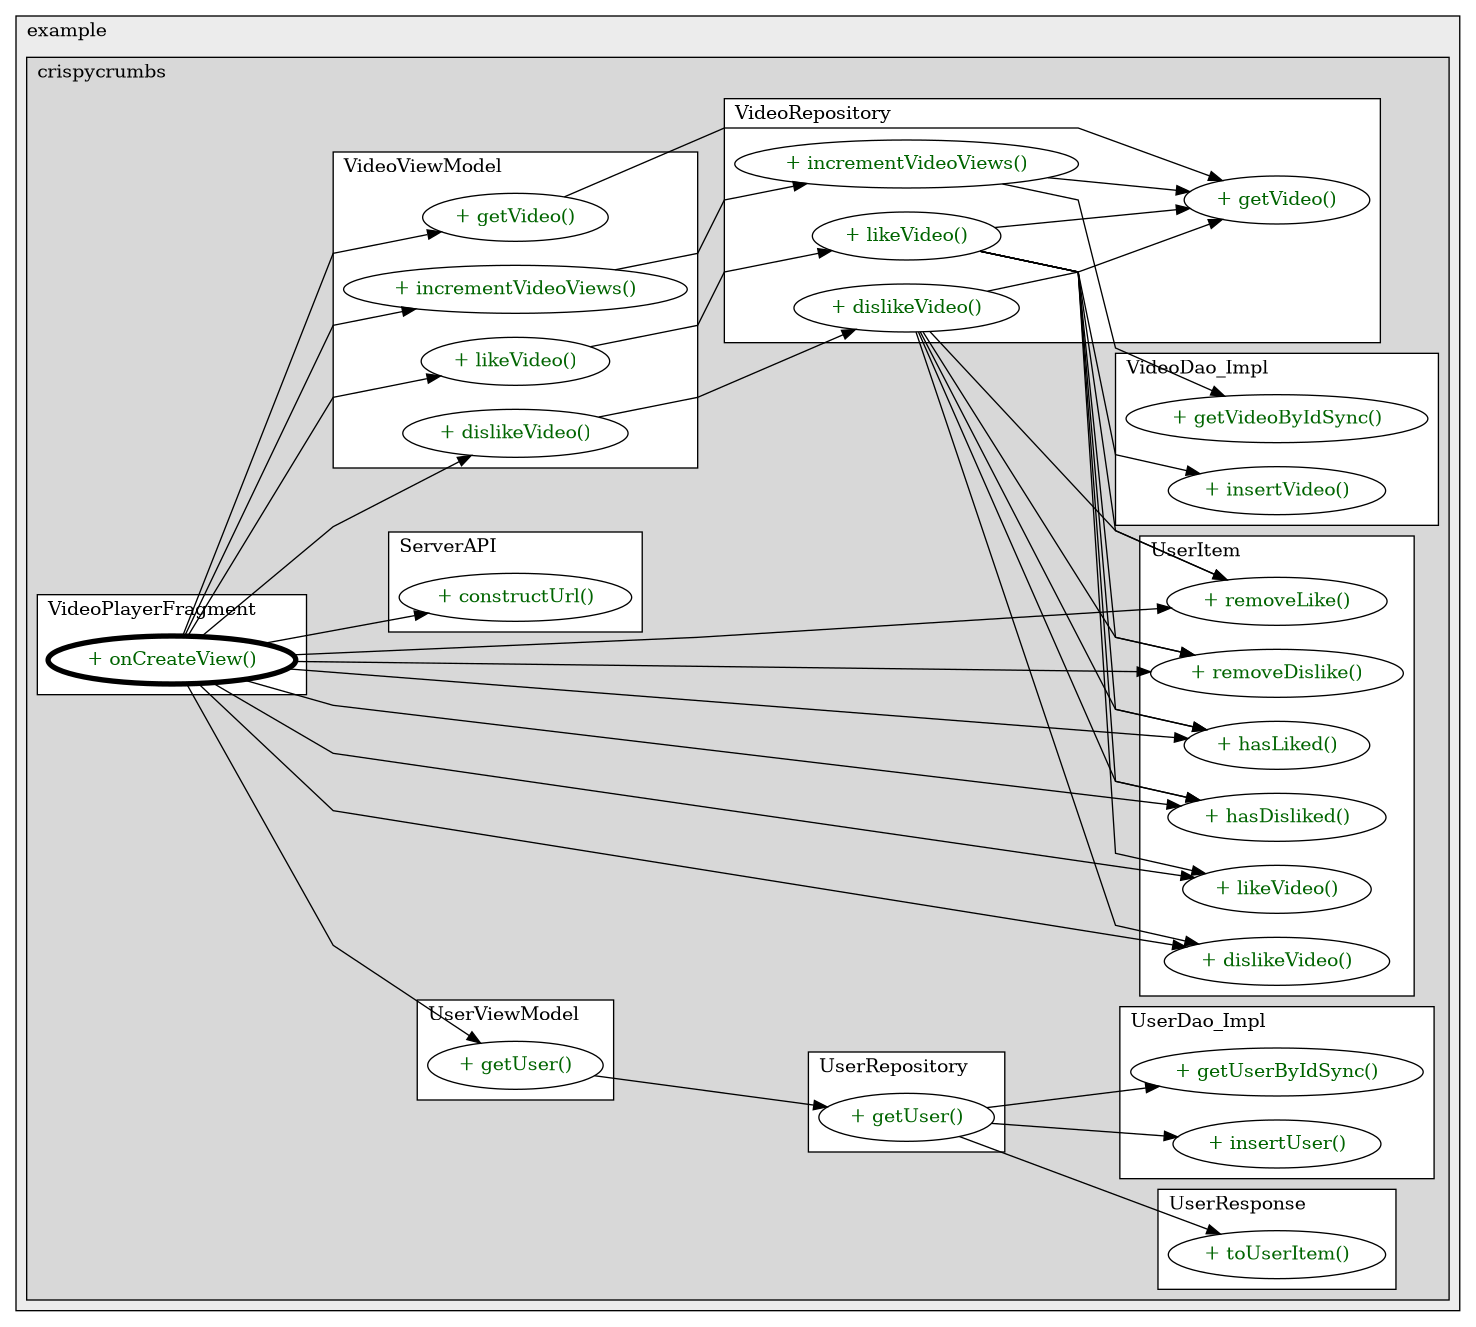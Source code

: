 @startuml

/' diagram meta data start
config=CallConfiguration;
{
  "rootMethod": "com.example.crispycrumbs.view.VideoPlayerFragment#onCreateView(LayoutInflater,ViewGroup,Bundle)",
  "projectClassification": {
    "searchMode": "OpenProject", // OpenProject, AllProjects
    "includedProjects": "",
    "pathEndKeywords": "*.impl",
    "isClientPath": "",
    "isClientName": "",
    "isTestPath": "",
    "isTestName": "",
    "isMappingPath": "",
    "isMappingName": "",
    "isDataAccessPath": "",
    "isDataAccessName": "",
    "isDataStructurePath": "",
    "isDataStructureName": "",
    "isInterfaceStructuresPath": "",
    "isInterfaceStructuresName": "",
    "isEntryPointPath": "",
    "isEntryPointName": "",
    "treatFinalFieldsAsMandatory": false
  },
  "graphRestriction": {
    "classPackageExcludeFilter": "",
    "classPackageIncludeFilter": "com.example.crispycrumbs.*",
    "classNameExcludeFilter": "",
    "classNameIncludeFilter": "",
    "methodNameExcludeFilter": "",
    "methodNameIncludeFilter": "",
    "removeByInheritance": "", // inheritance/annotation based filtering is done in a second step
    "removeByAnnotation": "",
    "removeByClassPackage": "", // cleanup the graph after inheritance/annotation based filtering is done
    "removeByClassName": "",
    "cutMappings": false,
    "cutEnum": true,
    "cutTests": true,
    "cutClient": true,
    "cutDataAccess": true,
    "cutInterfaceStructures": true,
    "cutDataStructures": true,
    "cutGetterAndSetter": true,
    "cutConstructors": true
  },
  "graphTraversal": {
    "forwardDepth": 3,
    "backwardDepth": 3,
    "classPackageExcludeFilter": "",
    "classPackageIncludeFilter": "",
    "classNameExcludeFilter": "",
    "classNameIncludeFilter": "",
    "methodNameExcludeFilter": "",
    "methodNameIncludeFilter": "",
    "hideMappings": false,
    "hideDataStructures": false,
    "hidePrivateMethods": true,
    "hideInterfaceCalls": true, // indirection: implementation -> interface (is hidden) -> implementation
    "onlyShowApplicationEntryPoints": false, // root node is included
    "useMethodCallsForStructureDiagram": "ForwardOnly" // ForwardOnly, BothDirections, No
  },
  "details": {
    "aggregation": "GroupByClass", // ByClass, GroupByClass, None
    "showMethodParametersTypes": false,
    "showMethodParametersNames": false,
    "showMethodReturnType": false,
    "showPackageLevels": 2,
    "showCallOrder": false,
    "edgeMode": "MethodsOnly", // TypesOnly, MethodsOnly, TypesAndMethods, MethodsAndDirectTypeUsage
    "showDetailedClassStructure": false
  },
  "rootClass": "com.example.crispycrumbs.view.VideoPlayerFragment",
  "extensionCallbackMethod": "" // qualified.class.name#methodName - signature: public static String method(String)
}
diagram meta data end '/



digraph g {
    rankdir="LR"
    splines=polyline
    

'nodes 
subgraph cluster_1322970774 { 
   	label=example
	labeljust=l
	fillcolor="#ececec"
	style=filled
   
   subgraph cluster_1709816830 { 
   	label=crispycrumbs
	labeljust=l
	fillcolor="#d8d8d8"
	style=filled
   
   subgraph cluster_113624790 { 
   	label=UserRepository
	labeljust=l
	fillcolor=white
	style=filled
   
   UserRepository301782323XXXgetUser1808118735[
	label="+ getUser()"
	style=filled
	fillcolor=white
	tooltip="UserRepository

null"
	fontcolor=darkgreen
];
} 

subgraph cluster_1272549126 { 
   	label=VideoPlayerFragment
	labeljust=l
	fillcolor=white
	style=filled
   
   VideoPlayerFragment751163288XXXonCreateView43515399[
	label="+ onCreateView()"
	style=filled
	fillcolor=white
	tooltip="VideoPlayerFragment

null"
	penwidth=4
	fontcolor=darkgreen
];
} 

subgraph cluster_136598025 { 
   	label=VideoDao_Impl
	labeljust=l
	fillcolor=white
	style=filled
   
   VideoDao_Impl668488047XXXgetVideoByIdSync1808118735[
	label="+ getVideoByIdSync()"
	style=filled
	fillcolor=white
	tooltip="VideoDao_Impl

null"
	fontcolor=darkgreen
];

VideoDao_Impl668488047XXXinsertVideo917991581[
	label="+ insertVideo()"
	style=filled
	fillcolor=white
	tooltip="VideoDao_Impl

null"
	fontcolor=darkgreen
];
} 

subgraph cluster_148911332 { 
   	label=VideoRepository
	labeljust=l
	fillcolor=white
	style=filled
   
   VideoRepository301782323XXXdislikeVideo2013066710[
	label="+ dislikeVideo()"
	style=filled
	fillcolor=white
	tooltip="VideoRepository

null"
	fontcolor=darkgreen
];

VideoRepository301782323XXXgetVideo1808118735[
	label="+ getVideo()"
	style=filled
	fillcolor=white
	tooltip="VideoRepository

null"
	fontcolor=darkgreen
];

VideoRepository301782323XXXincrementVideoViews1808118735[
	label="+ incrementVideoViews()"
	style=filled
	fillcolor=white
	tooltip="VideoRepository

null"
	fontcolor=darkgreen
];

VideoRepository301782323XXXlikeVideo2013066710[
	label="+ likeVideo()"
	style=filled
	fillcolor=white
	tooltip="VideoRepository

null"
	fontcolor=darkgreen
];
} 

subgraph cluster_1635526580 { 
   	label=UserViewModel
	labeljust=l
	fillcolor=white
	style=filled
   
   UserViewModel415753121XXXgetUser1808118735[
	label="+ getUser()"
	style=filled
	fillcolor=white
	tooltip="UserViewModel

null"
	fontcolor=darkgreen
];
} 

subgraph cluster_1739912081 { 
   	label=UserResponse
	labeljust=l
	fillcolor=white
	style=filled
   
   UserResponse1513582101XXXtoUserItem0[
	label="+ toUserItem()"
	style=filled
	fillcolor=white
	tooltip="UserResponse

null"
	fontcolor=darkgreen
];
} 

subgraph cluster_1935145481 { 
   	label=UserDao_Impl
	labeljust=l
	fillcolor=white
	style=filled
   
   UserDao_Impl668488047XXXgetUserByIdSync1808118735[
	label="+ getUserByIdSync()"
	style=filled
	fillcolor=white
	tooltip="UserDao_Impl

null"
	fontcolor=darkgreen
];

UserDao_Impl668488047XXXinsertUser202153570[
	label="+ insertUser()"
	style=filled
	fillcolor=white
	tooltip="UserDao_Impl

null"
	fontcolor=darkgreen
];
} 

subgraph cluster_571882075 { 
   	label=UserItem
	labeljust=l
	fillcolor=white
	style=filled
   
   UserItem52669585XXXdislikeVideo1808118735[
	label="+ dislikeVideo()"
	style=filled
	fillcolor=white
	tooltip="UserItem

null"
	fontcolor=darkgreen
];

UserItem52669585XXXhasDisliked1808118735[
	label="+ hasDisliked()"
	style=filled
	fillcolor=white
	tooltip="UserItem

null"
	fontcolor=darkgreen
];

UserItem52669585XXXhasLiked1808118735[
	label="+ hasLiked()"
	style=filled
	fillcolor=white
	tooltip="UserItem

null"
	fontcolor=darkgreen
];

UserItem52669585XXXlikeVideo1808118735[
	label="+ likeVideo()"
	style=filled
	fillcolor=white
	tooltip="UserItem

null"
	fontcolor=darkgreen
];

UserItem52669585XXXremoveDislike1808118735[
	label="+ removeDislike()"
	style=filled
	fillcolor=white
	tooltip="UserItem

null"
	fontcolor=darkgreen
];

UserItem52669585XXXremoveLike1808118735[
	label="+ removeLike()"
	style=filled
	fillcolor=white
	tooltip="UserItem

null"
	fontcolor=darkgreen
];
} 

subgraph cluster_7212605 { 
   	label=ServerAPI
	labeljust=l
	fillcolor=white
	style=filled
   
   ServerAPI1808078836XXXconstructUrl1808118735[
	label="+ constructUrl()"
	style=filled
	fillcolor=white
	tooltip="ServerAPI

null"
	fontcolor=darkgreen
];
} 

subgraph cluster_849723222 { 
   	label=VideoViewModel
	labeljust=l
	fillcolor=white
	style=filled
   
   VideoViewModel415753121XXXdislikeVideo2013066710[
	label="+ dislikeVideo()"
	style=filled
	fillcolor=white
	tooltip="VideoViewModel

null"
	fontcolor=darkgreen
];

VideoViewModel415753121XXXgetVideo1808118735[
	label="+ getVideo()"
	style=filled
	fillcolor=white
	tooltip="VideoViewModel

null"
	fontcolor=darkgreen
];

VideoViewModel415753121XXXincrementVideoViews1808118735[
	label="+ incrementVideoViews()"
	style=filled
	fillcolor=white
	tooltip="VideoViewModel

null"
	fontcolor=darkgreen
];

VideoViewModel415753121XXXlikeVideo2013066710[
	label="+ likeVideo()"
	style=filled
	fillcolor=white
	tooltip="VideoViewModel

null"
	fontcolor=darkgreen
];
} 
} 
} 

'edges    
UserRepository301782323XXXgetUser1808118735 -> UserDao_Impl668488047XXXgetUserByIdSync1808118735;
UserRepository301782323XXXgetUser1808118735 -> UserDao_Impl668488047XXXinsertUser202153570;
UserRepository301782323XXXgetUser1808118735 -> UserResponse1513582101XXXtoUserItem0;
UserViewModel415753121XXXgetUser1808118735 -> UserRepository301782323XXXgetUser1808118735;
VideoPlayerFragment751163288XXXonCreateView43515399 -> ServerAPI1808078836XXXconstructUrl1808118735;
VideoPlayerFragment751163288XXXonCreateView43515399 -> UserItem52669585XXXdislikeVideo1808118735;
VideoPlayerFragment751163288XXXonCreateView43515399 -> UserItem52669585XXXhasDisliked1808118735;
VideoPlayerFragment751163288XXXonCreateView43515399 -> UserItem52669585XXXhasLiked1808118735;
VideoPlayerFragment751163288XXXonCreateView43515399 -> UserItem52669585XXXlikeVideo1808118735;
VideoPlayerFragment751163288XXXonCreateView43515399 -> UserItem52669585XXXremoveDislike1808118735;
VideoPlayerFragment751163288XXXonCreateView43515399 -> UserItem52669585XXXremoveLike1808118735;
VideoPlayerFragment751163288XXXonCreateView43515399 -> UserViewModel415753121XXXgetUser1808118735;
VideoPlayerFragment751163288XXXonCreateView43515399 -> VideoViewModel415753121XXXdislikeVideo2013066710;
VideoPlayerFragment751163288XXXonCreateView43515399 -> VideoViewModel415753121XXXgetVideo1808118735;
VideoPlayerFragment751163288XXXonCreateView43515399 -> VideoViewModel415753121XXXincrementVideoViews1808118735;
VideoPlayerFragment751163288XXXonCreateView43515399 -> VideoViewModel415753121XXXlikeVideo2013066710;
VideoRepository301782323XXXdislikeVideo2013066710 -> UserItem52669585XXXdislikeVideo1808118735;
VideoRepository301782323XXXdislikeVideo2013066710 -> UserItem52669585XXXhasDisliked1808118735;
VideoRepository301782323XXXdislikeVideo2013066710 -> UserItem52669585XXXhasLiked1808118735;
VideoRepository301782323XXXdislikeVideo2013066710 -> UserItem52669585XXXremoveDislike1808118735;
VideoRepository301782323XXXdislikeVideo2013066710 -> UserItem52669585XXXremoveLike1808118735;
VideoRepository301782323XXXdislikeVideo2013066710 -> VideoRepository301782323XXXgetVideo1808118735;
VideoRepository301782323XXXincrementVideoViews1808118735 -> VideoDao_Impl668488047XXXgetVideoByIdSync1808118735;
VideoRepository301782323XXXincrementVideoViews1808118735 -> VideoRepository301782323XXXgetVideo1808118735;
VideoRepository301782323XXXlikeVideo2013066710 -> UserItem52669585XXXhasDisliked1808118735;
VideoRepository301782323XXXlikeVideo2013066710 -> UserItem52669585XXXhasLiked1808118735;
VideoRepository301782323XXXlikeVideo2013066710 -> UserItem52669585XXXlikeVideo1808118735;
VideoRepository301782323XXXlikeVideo2013066710 -> UserItem52669585XXXremoveDislike1808118735;
VideoRepository301782323XXXlikeVideo2013066710 -> UserItem52669585XXXremoveLike1808118735;
VideoRepository301782323XXXlikeVideo2013066710 -> VideoDao_Impl668488047XXXinsertVideo917991581;
VideoRepository301782323XXXlikeVideo2013066710 -> VideoRepository301782323XXXgetVideo1808118735;
VideoViewModel415753121XXXdislikeVideo2013066710 -> VideoRepository301782323XXXdislikeVideo2013066710;
VideoViewModel415753121XXXgetVideo1808118735 -> VideoRepository301782323XXXgetVideo1808118735;
VideoViewModel415753121XXXincrementVideoViews1808118735 -> VideoRepository301782323XXXincrementVideoViews1808118735;
VideoViewModel415753121XXXlikeVideo2013066710 -> VideoRepository301782323XXXlikeVideo2013066710;
    
}
@enduml